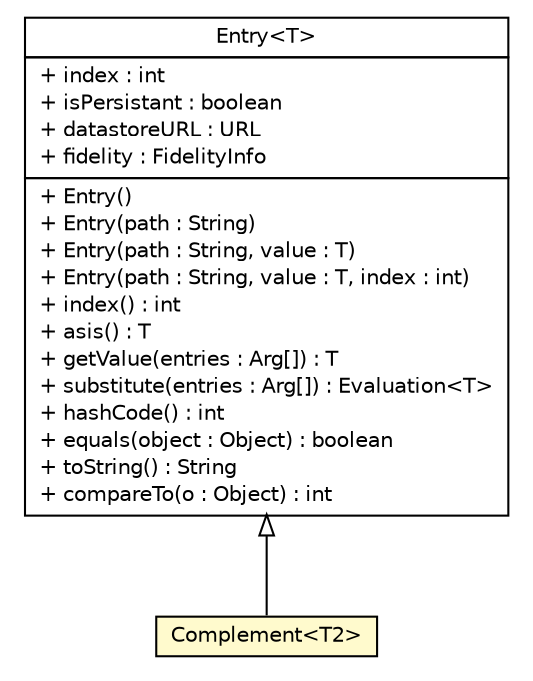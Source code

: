 #!/usr/local/bin/dot
#
# Class diagram 
# Generated by UMLGraph version R5_6 (http://www.umlgraph.org/)
#

digraph G {
	edge [fontname="Helvetica",fontsize=10,labelfontname="Helvetica",labelfontsize=10];
	node [fontname="Helvetica",fontsize=10,shape=plaintext];
	nodesep=0.25;
	ranksep=0.5;
	// sorcer.co.tuple.Entry<T>
	c590943 [label=<<table title="sorcer.co.tuple.Entry" border="0" cellborder="1" cellspacing="0" cellpadding="2" port="p" href="../co/tuple/Entry.html">
		<tr><td><table border="0" cellspacing="0" cellpadding="1">
<tr><td align="center" balign="center"> Entry&lt;T&gt; </td></tr>
		</table></td></tr>
		<tr><td><table border="0" cellspacing="0" cellpadding="1">
<tr><td align="left" balign="left"> + index : int </td></tr>
<tr><td align="left" balign="left"> + isPersistant : boolean </td></tr>
<tr><td align="left" balign="left"> + datastoreURL : URL </td></tr>
<tr><td align="left" balign="left"> + fidelity : FidelityInfo </td></tr>
		</table></td></tr>
		<tr><td><table border="0" cellspacing="0" cellpadding="1">
<tr><td align="left" balign="left"> + Entry() </td></tr>
<tr><td align="left" balign="left"> + Entry(path : String) </td></tr>
<tr><td align="left" balign="left"> + Entry(path : String, value : T) </td></tr>
<tr><td align="left" balign="left"> + Entry(path : String, value : T, index : int) </td></tr>
<tr><td align="left" balign="left"> + index() : int </td></tr>
<tr><td align="left" balign="left"> + asis() : T </td></tr>
<tr><td align="left" balign="left"> + getValue(entries : Arg[]) : T </td></tr>
<tr><td align="left" balign="left"> + substitute(entries : Arg[]) : Evaluation&lt;T&gt; </td></tr>
<tr><td align="left" balign="left"> + hashCode() : int </td></tr>
<tr><td align="left" balign="left"> + equals(object : Object) : boolean </td></tr>
<tr><td align="left" balign="left"> + toString() : String </td></tr>
<tr><td align="left" balign="left"> + compareTo(o : Object) : int </td></tr>
		</table></td></tr>
		</table>>, URL="../co/tuple/Entry.html", fontname="Helvetica", fontcolor="black", fontsize=10.0];
	// sorcer.eo.operator.Complement<T2>
	c591178 [label=<<table title="sorcer.eo.operator.Complement" border="0" cellborder="1" cellspacing="0" cellpadding="2" port="p" bgcolor="lemonChiffon" href="./operator.Complement.html">
		<tr><td><table border="0" cellspacing="0" cellpadding="1">
<tr><td align="center" balign="center"> Complement&lt;T2&gt; </td></tr>
		</table></td></tr>
		</table>>, URL="./operator.Complement.html", fontname="Helvetica", fontcolor="black", fontsize=10.0];
	//sorcer.eo.operator.Complement<T2> extends sorcer.co.tuple.Entry<T2>
	c590943:p -> c591178:p [dir=back,arrowtail=empty];
}

